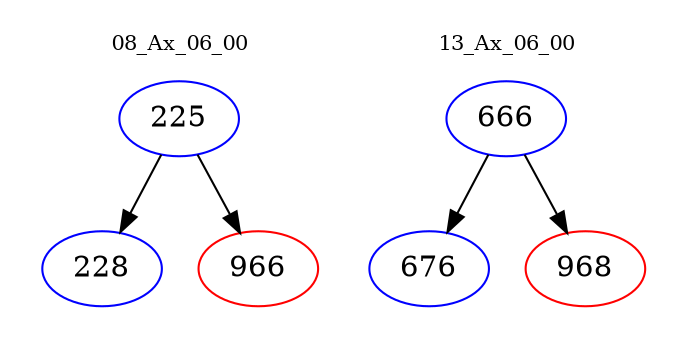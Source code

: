 digraph{
subgraph cluster_0 {
color = white
label = "08_Ax_06_00";
fontsize=10;
T0_225 [label="225", color="blue"]
T0_225 -> T0_228 [color="black"]
T0_228 [label="228", color="blue"]
T0_225 -> T0_966 [color="black"]
T0_966 [label="966", color="red"]
}
subgraph cluster_1 {
color = white
label = "13_Ax_06_00";
fontsize=10;
T1_666 [label="666", color="blue"]
T1_666 -> T1_676 [color="black"]
T1_676 [label="676", color="blue"]
T1_666 -> T1_968 [color="black"]
T1_968 [label="968", color="red"]
}
}
